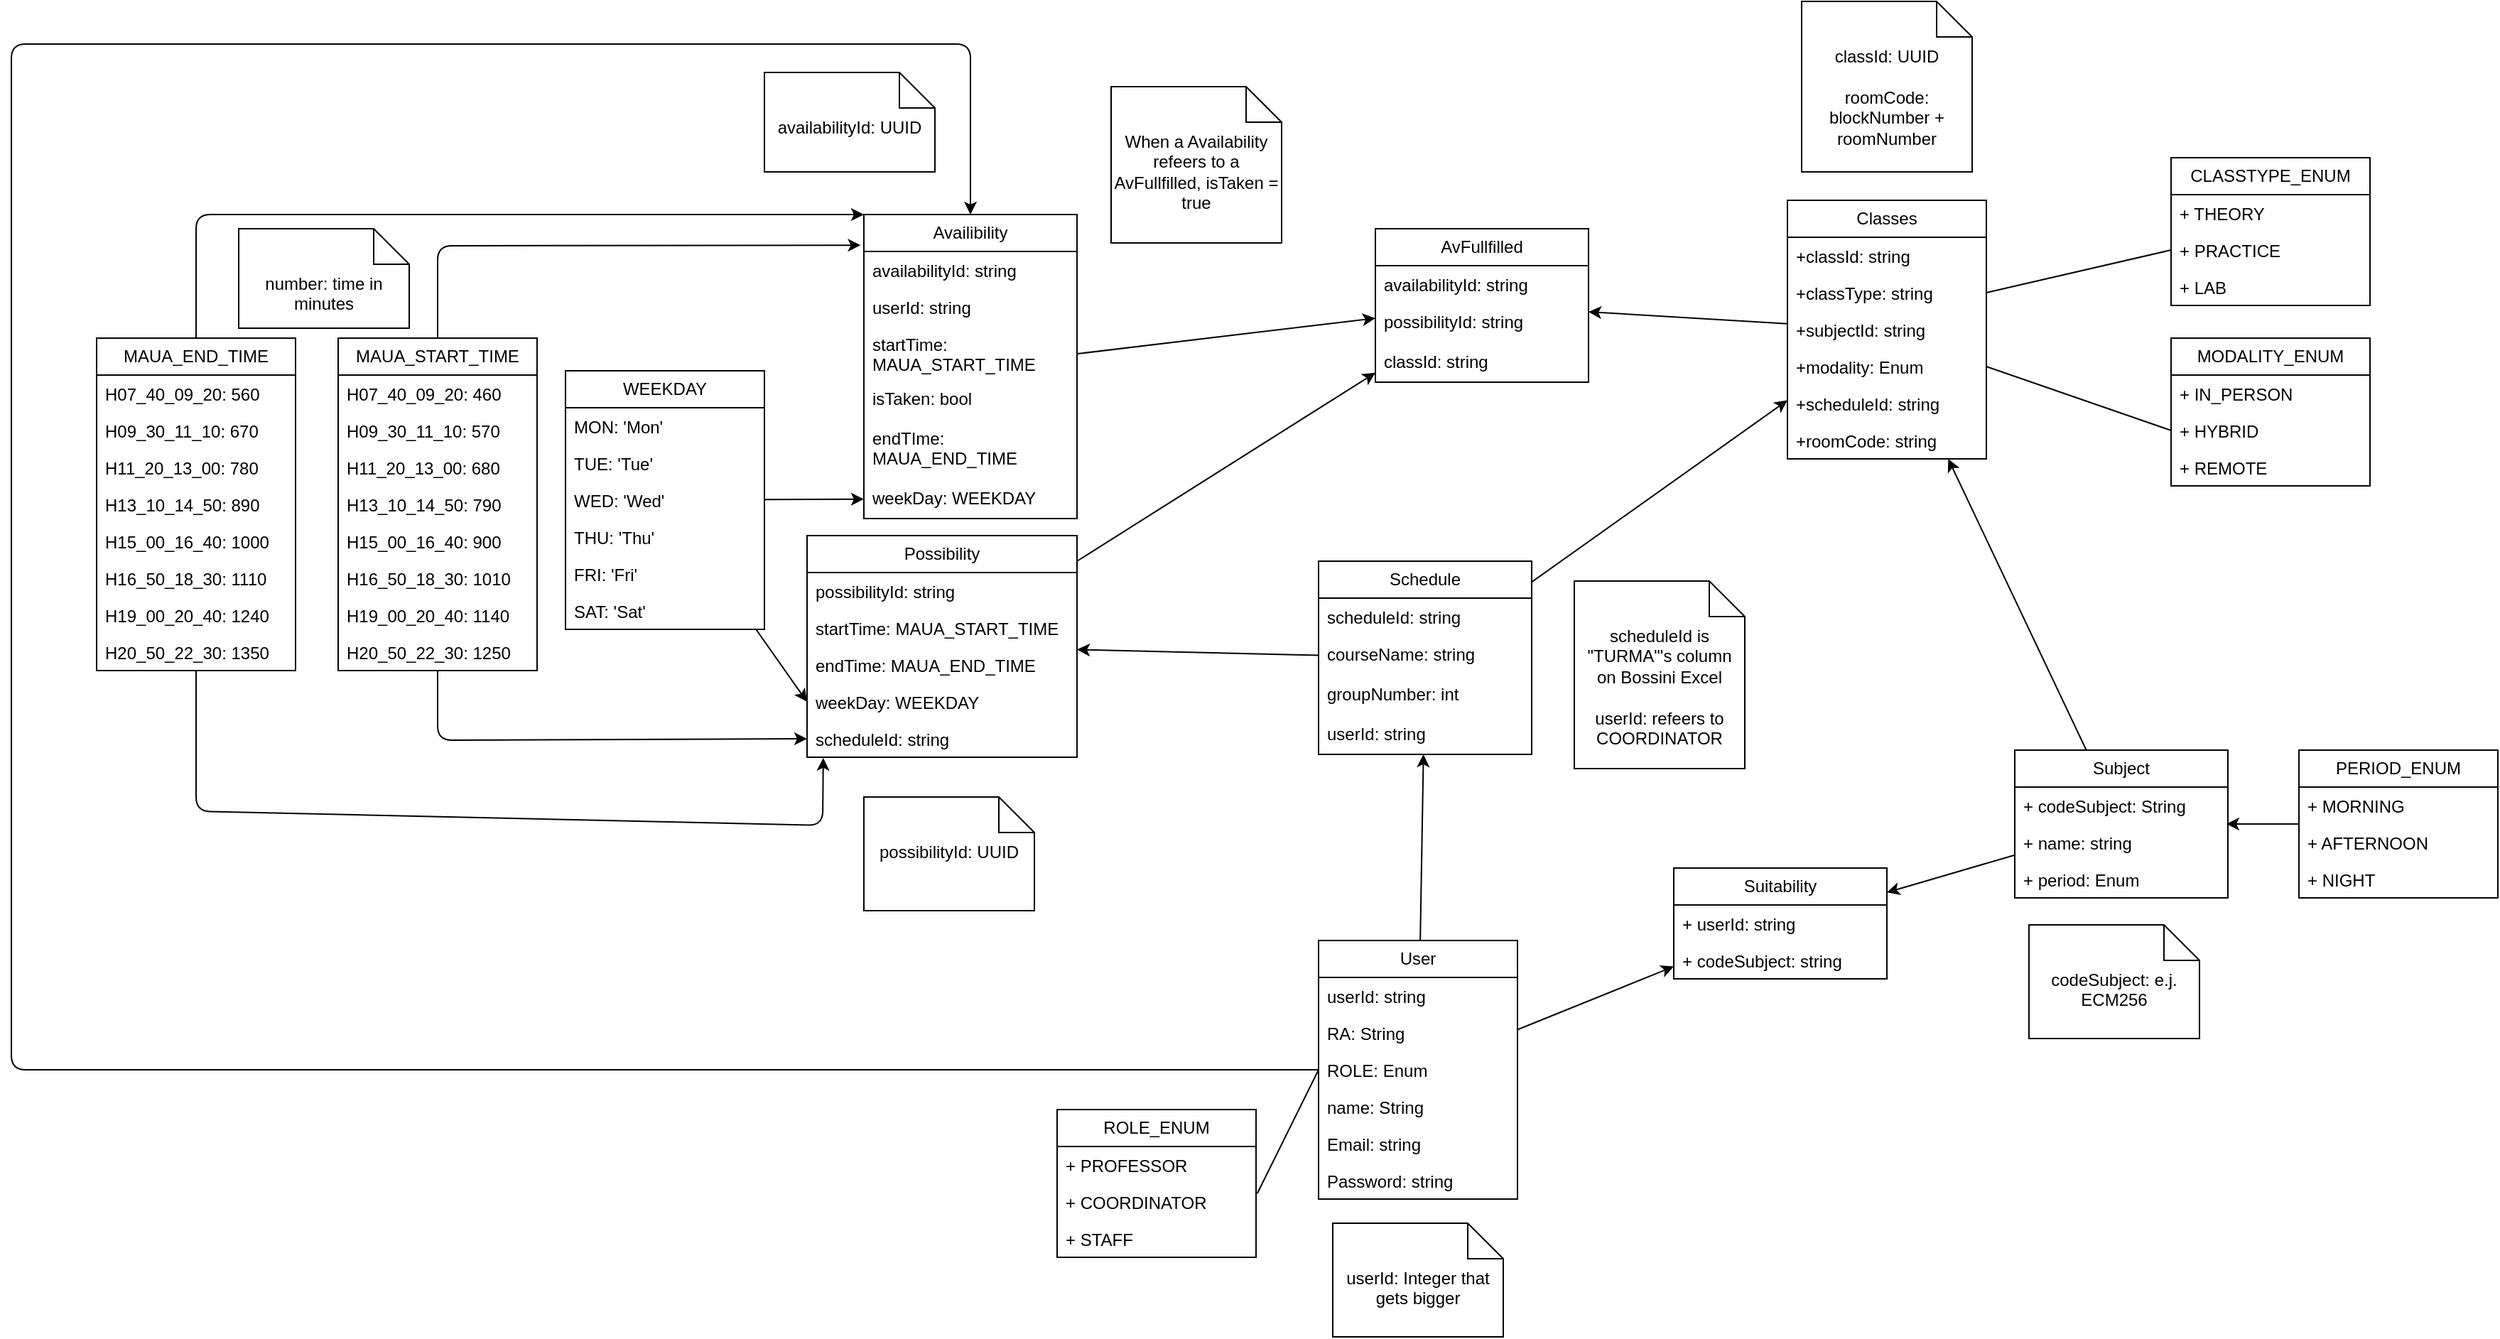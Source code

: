 <mxfile>
    <diagram name="Página-1" id="IHzaLdeOFtBkrN-kL38t">
        <mxGraphModel dx="1794" dy="491" grid="1" gridSize="10" guides="1" tooltips="1" connect="1" arrows="1" fold="1" page="1" pageScale="1" pageWidth="827" pageHeight="1169" math="0" shadow="0">
            <root>
                <mxCell id="0"/>
                <mxCell id="1" parent="0"/>
                <mxCell id="19" style="edgeStyle=none;html=1;" edge="1" parent="1" source="LT8aUoQQXbuHR3QGhIIL-1" target="QKernIM4GBBUuiEV-H7C-9">
                    <mxGeometry relative="1" as="geometry">
                        <Array as="points">
                            <mxPoint x="-110" y="882"/>
                            <mxPoint x="-110" y="160"/>
                            <mxPoint x="565" y="160"/>
                        </Array>
                        <mxPoint x="580" y="150" as="targetPoint"/>
                    </mxGeometry>
                </mxCell>
                <mxCell id="51" style="edgeStyle=none;html=1;" edge="1" parent="1" source="LT8aUoQQXbuHR3QGhIIL-1" target="23">
                    <mxGeometry relative="1" as="geometry">
                        <mxPoint x="880" y="540" as="targetPoint"/>
                    </mxGeometry>
                </mxCell>
                <mxCell id="60" style="edgeStyle=none;html=1;endArrow=classic;endFill=1;" edge="1" parent="1" source="LT8aUoQQXbuHR3QGhIIL-1" target="56">
                    <mxGeometry relative="1" as="geometry"/>
                </mxCell>
                <mxCell id="LT8aUoQQXbuHR3QGhIIL-1" value="User" style="swimlane;fontStyle=0;childLayout=stackLayout;horizontal=1;startSize=26;fillColor=none;horizontalStack=0;resizeParent=1;resizeParentMax=0;resizeLast=0;collapsible=1;marginBottom=0;whiteSpace=wrap;html=1;" parent="1" vertex="1">
                    <mxGeometry x="810" y="791" width="140" height="182" as="geometry"/>
                </mxCell>
                <mxCell id="LT8aUoQQXbuHR3QGhIIL-3" value="userId: string" style="text;strokeColor=none;fillColor=none;align=left;verticalAlign=top;spacingLeft=4;spacingRight=4;overflow=hidden;rotatable=0;points=[[0,0.5],[1,0.5]];portConstraint=eastwest;whiteSpace=wrap;html=1;" parent="LT8aUoQQXbuHR3QGhIIL-1" vertex="1">
                    <mxGeometry y="26" width="140" height="26" as="geometry"/>
                </mxCell>
                <mxCell id="LT8aUoQQXbuHR3QGhIIL-4" value="RA: String" style="text;strokeColor=none;fillColor=none;align=left;verticalAlign=top;spacingLeft=4;spacingRight=4;overflow=hidden;rotatable=0;points=[[0,0.5],[1,0.5]];portConstraint=eastwest;whiteSpace=wrap;html=1;" parent="LT8aUoQQXbuHR3QGhIIL-1" vertex="1">
                    <mxGeometry y="52" width="140" height="26" as="geometry"/>
                </mxCell>
                <mxCell id="LT8aUoQQXbuHR3QGhIIL-25" value="ROLE: Enum" style="text;strokeColor=none;fillColor=none;align=left;verticalAlign=top;spacingLeft=4;spacingRight=4;overflow=hidden;rotatable=0;points=[[0,0.5],[1,0.5]];portConstraint=eastwest;whiteSpace=wrap;html=1;" parent="LT8aUoQQXbuHR3QGhIIL-1" vertex="1">
                    <mxGeometry y="78" width="140" height="26" as="geometry"/>
                </mxCell>
                <mxCell id="LT8aUoQQXbuHR3QGhIIL-37" value="name: String" style="text;strokeColor=none;fillColor=none;align=left;verticalAlign=top;spacingLeft=4;spacingRight=4;overflow=hidden;rotatable=0;points=[[0,0.5],[1,0.5]];portConstraint=eastwest;whiteSpace=wrap;html=1;" parent="LT8aUoQQXbuHR3QGhIIL-1" vertex="1">
                    <mxGeometry y="104" width="140" height="26" as="geometry"/>
                </mxCell>
                <mxCell id="LT8aUoQQXbuHR3QGhIIL-38" value="Email: string" style="text;strokeColor=none;fillColor=none;align=left;verticalAlign=top;spacingLeft=4;spacingRight=4;overflow=hidden;rotatable=0;points=[[0,0.5],[1,0.5]];portConstraint=eastwest;whiteSpace=wrap;html=1;" parent="LT8aUoQQXbuHR3QGhIIL-1" vertex="1">
                    <mxGeometry y="130" width="140" height="26" as="geometry"/>
                </mxCell>
                <mxCell id="LT8aUoQQXbuHR3QGhIIL-44" value="Password: string" style="text;strokeColor=none;fillColor=none;align=left;verticalAlign=top;spacingLeft=4;spacingRight=4;overflow=hidden;rotatable=0;points=[[0,0.5],[1,0.5]];portConstraint=eastwest;whiteSpace=wrap;html=1;" parent="LT8aUoQQXbuHR3QGhIIL-1" vertex="1">
                    <mxGeometry y="156" width="140" height="26" as="geometry"/>
                </mxCell>
                <mxCell id="55" style="edgeStyle=none;html=1;" edge="1" parent="1" source="LT8aUoQQXbuHR3QGhIIL-17" target="LT8aUoQQXbuHR3QGhIIL-21">
                    <mxGeometry relative="1" as="geometry"/>
                </mxCell>
                <mxCell id="LT8aUoQQXbuHR3QGhIIL-17" value="Subject" style="swimlane;fontStyle=0;childLayout=stackLayout;horizontal=1;startSize=26;fillColor=none;horizontalStack=0;resizeParent=1;resizeParentMax=0;resizeLast=0;collapsible=1;marginBottom=0;whiteSpace=wrap;html=1;" parent="1" vertex="1">
                    <mxGeometry x="1300" y="657" width="150" height="104" as="geometry"/>
                </mxCell>
                <mxCell id="LT8aUoQQXbuHR3QGhIIL-18" value="+ codeSubject: String" style="text;strokeColor=none;fillColor=none;align=left;verticalAlign=top;spacingLeft=4;spacingRight=4;overflow=hidden;rotatable=0;points=[[0,0.5],[1,0.5]];portConstraint=eastwest;whiteSpace=wrap;html=1;" parent="LT8aUoQQXbuHR3QGhIIL-17" vertex="1">
                    <mxGeometry y="26" width="150" height="26" as="geometry"/>
                </mxCell>
                <mxCell id="LT8aUoQQXbuHR3QGhIIL-19" value="+ name: string" style="text;strokeColor=none;fillColor=none;align=left;verticalAlign=top;spacingLeft=4;spacingRight=4;overflow=hidden;rotatable=0;points=[[0,0.5],[1,0.5]];portConstraint=eastwest;whiteSpace=wrap;html=1;" parent="LT8aUoQQXbuHR3QGhIIL-17" vertex="1">
                    <mxGeometry y="52" width="150" height="26" as="geometry"/>
                </mxCell>
                <mxCell id="7WcmVRJW85BS8sAUSwsT-3" value="+ period: Enum" style="text;strokeColor=none;fillColor=none;align=left;verticalAlign=top;spacingLeft=4;spacingRight=4;overflow=hidden;rotatable=0;points=[[0,0.5],[1,0.5]];portConstraint=eastwest;whiteSpace=wrap;html=1;" parent="LT8aUoQQXbuHR3QGhIIL-17" vertex="1">
                    <mxGeometry y="78" width="150" height="26" as="geometry"/>
                </mxCell>
                <mxCell id="46" style="edgeStyle=none;html=1;" edge="1" parent="1" source="LT8aUoQQXbuHR3QGhIIL-21" target="34">
                    <mxGeometry relative="1" as="geometry"/>
                </mxCell>
                <mxCell id="LT8aUoQQXbuHR3QGhIIL-21" value="Classes" style="swimlane;fontStyle=0;childLayout=stackLayout;horizontal=1;startSize=26;fillColor=none;horizontalStack=0;resizeParent=1;resizeParentMax=0;resizeLast=0;collapsible=1;marginBottom=0;whiteSpace=wrap;html=1;" parent="1" vertex="1">
                    <mxGeometry x="1140" y="270" width="140" height="182" as="geometry"/>
                </mxCell>
                <mxCell id="LT8aUoQQXbuHR3QGhIIL-22" value="+classId: string" style="text;strokeColor=none;fillColor=none;align=left;verticalAlign=top;spacingLeft=4;spacingRight=4;overflow=hidden;rotatable=0;points=[[0,0.5],[1,0.5]];portConstraint=eastwest;whiteSpace=wrap;html=1;" parent="LT8aUoQQXbuHR3QGhIIL-21" vertex="1">
                    <mxGeometry y="26" width="140" height="26" as="geometry"/>
                </mxCell>
                <mxCell id="LT8aUoQQXbuHR3QGhIIL-23" value="+classType: string" style="text;strokeColor=none;fillColor=none;align=left;verticalAlign=top;spacingLeft=4;spacingRight=4;overflow=hidden;rotatable=0;points=[[0,0.5],[1,0.5]];portConstraint=eastwest;whiteSpace=wrap;html=1;" parent="LT8aUoQQXbuHR3QGhIIL-21" vertex="1">
                    <mxGeometry y="52" width="140" height="26" as="geometry"/>
                </mxCell>
                <mxCell id="2" value="+subjectId: string" style="text;strokeColor=none;fillColor=none;align=left;verticalAlign=top;spacingLeft=4;spacingRight=4;overflow=hidden;rotatable=0;points=[[0,0.5],[1,0.5]];portConstraint=eastwest;whiteSpace=wrap;html=1;" parent="LT8aUoQQXbuHR3QGhIIL-21" vertex="1">
                    <mxGeometry y="78" width="140" height="26" as="geometry"/>
                </mxCell>
                <mxCell id="3" value="+modality: Enum" style="text;strokeColor=none;fillColor=none;align=left;verticalAlign=top;spacingLeft=4;spacingRight=4;overflow=hidden;rotatable=0;points=[[0,0.5],[1,0.5]];portConstraint=eastwest;whiteSpace=wrap;html=1;" parent="LT8aUoQQXbuHR3QGhIIL-21" vertex="1">
                    <mxGeometry y="104" width="140" height="26" as="geometry"/>
                </mxCell>
                <mxCell id="29" value="+scheduleId: string" style="text;strokeColor=none;fillColor=none;align=left;verticalAlign=top;spacingLeft=4;spacingRight=4;overflow=hidden;rotatable=0;points=[[0,0.5],[1,0.5]];portConstraint=eastwest;whiteSpace=wrap;html=1;" vertex="1" parent="LT8aUoQQXbuHR3QGhIIL-21">
                    <mxGeometry y="130" width="140" height="26" as="geometry"/>
                </mxCell>
                <mxCell id="62" value="+roomCode: string" style="text;strokeColor=none;fillColor=none;align=left;verticalAlign=top;spacingLeft=4;spacingRight=4;overflow=hidden;rotatable=0;points=[[0,0.5],[1,0.5]];portConstraint=eastwest;whiteSpace=wrap;html=1;" vertex="1" parent="LT8aUoQQXbuHR3QGhIIL-21">
                    <mxGeometry y="156" width="140" height="26" as="geometry"/>
                </mxCell>
                <mxCell id="LT8aUoQQXbuHR3QGhIIL-32" value="ROLE_ENUM" style="swimlane;fontStyle=0;childLayout=stackLayout;horizontal=1;startSize=26;fillColor=none;horizontalStack=0;resizeParent=1;resizeParentMax=0;resizeLast=0;collapsible=1;marginBottom=0;whiteSpace=wrap;html=1;" parent="1" vertex="1">
                    <mxGeometry x="626" y="910" width="140" height="104" as="geometry"/>
                </mxCell>
                <mxCell id="LT8aUoQQXbuHR3QGhIIL-33" value="+ PROFESSOR" style="text;strokeColor=none;fillColor=none;align=left;verticalAlign=top;spacingLeft=4;spacingRight=4;overflow=hidden;rotatable=0;points=[[0,0.5],[1,0.5]];portConstraint=eastwest;whiteSpace=wrap;html=1;" parent="LT8aUoQQXbuHR3QGhIIL-32" vertex="1">
                    <mxGeometry y="26" width="140" height="26" as="geometry"/>
                </mxCell>
                <mxCell id="LT8aUoQQXbuHR3QGhIIL-34" value="+ COORDINATOR" style="text;strokeColor=none;fillColor=none;align=left;verticalAlign=top;spacingLeft=4;spacingRight=4;overflow=hidden;rotatable=0;points=[[0,0.5],[1,0.5]];portConstraint=eastwest;whiteSpace=wrap;html=1;" parent="LT8aUoQQXbuHR3QGhIIL-32" vertex="1">
                    <mxGeometry y="52" width="140" height="26" as="geometry"/>
                </mxCell>
                <mxCell id="LT8aUoQQXbuHR3QGhIIL-35" value="+ STAFF" style="text;strokeColor=none;fillColor=none;align=left;verticalAlign=top;spacingLeft=4;spacingRight=4;overflow=hidden;rotatable=0;points=[[0,0.5],[1,0.5]];portConstraint=eastwest;whiteSpace=wrap;html=1;" parent="LT8aUoQQXbuHR3QGhIIL-32" vertex="1">
                    <mxGeometry y="78" width="140" height="26" as="geometry"/>
                </mxCell>
                <mxCell id="41" style="edgeStyle=none;html=1;" edge="1" parent="1" source="QKernIM4GBBUuiEV-H7C-9" target="34">
                    <mxGeometry relative="1" as="geometry"/>
                </mxCell>
                <mxCell id="QKernIM4GBBUuiEV-H7C-9" value="Availibility" style="swimlane;fontStyle=0;childLayout=stackLayout;horizontal=1;startSize=26;fillColor=none;horizontalStack=0;resizeParent=1;resizeParentMax=0;resizeLast=0;collapsible=1;marginBottom=0;whiteSpace=wrap;html=1;" parent="1" vertex="1">
                    <mxGeometry x="490" y="280" width="150" height="214" as="geometry">
                        <mxRectangle x="196" y="310" width="90" height="30" as="alternateBounds"/>
                    </mxGeometry>
                </mxCell>
                <mxCell id="104" value="availabilityId: string" style="text;strokeColor=none;fillColor=none;align=left;verticalAlign=top;spacingLeft=4;spacingRight=4;overflow=hidden;rotatable=0;points=[[0,0.5],[1,0.5]];portConstraint=eastwest;whiteSpace=wrap;html=1;" vertex="1" parent="QKernIM4GBBUuiEV-H7C-9">
                    <mxGeometry y="26" width="150" height="26" as="geometry"/>
                </mxCell>
                <mxCell id="QKernIM4GBBUuiEV-H7C-10" value="userId: string" style="text;strokeColor=none;fillColor=none;align=left;verticalAlign=top;spacingLeft=4;spacingRight=4;overflow=hidden;rotatable=0;points=[[0,0.5],[1,0.5]];portConstraint=eastwest;whiteSpace=wrap;html=1;" parent="QKernIM4GBBUuiEV-H7C-9" vertex="1">
                    <mxGeometry y="52" width="150" height="26" as="geometry"/>
                </mxCell>
                <mxCell id="QKernIM4GBBUuiEV-H7C-11" value="startTime: MAUA_START_TIME" style="text;strokeColor=none;fillColor=none;align=left;verticalAlign=top;spacingLeft=4;spacingRight=4;overflow=hidden;rotatable=0;points=[[0,0.5],[1,0.5]];portConstraint=eastwest;whiteSpace=wrap;html=1;" parent="QKernIM4GBBUuiEV-H7C-9" vertex="1">
                    <mxGeometry y="78" width="150" height="38" as="geometry"/>
                </mxCell>
                <mxCell id="20" value="isTaken: bool" style="text;strokeColor=none;fillColor=none;align=left;verticalAlign=top;spacingLeft=4;spacingRight=4;overflow=hidden;rotatable=0;points=[[0,0.5],[1,0.5]];portConstraint=eastwest;whiteSpace=wrap;html=1;" vertex="1" parent="QKernIM4GBBUuiEV-H7C-9">
                    <mxGeometry y="116" width="150" height="28" as="geometry"/>
                </mxCell>
                <mxCell id="64" value="endTIme: MAUA_END_TIME" style="text;strokeColor=none;fillColor=none;align=left;verticalAlign=top;spacingLeft=4;spacingRight=4;overflow=hidden;rotatable=0;points=[[0,0.5],[1,0.5]];portConstraint=eastwest;whiteSpace=wrap;html=1;" vertex="1" parent="QKernIM4GBBUuiEV-H7C-9">
                    <mxGeometry y="144" width="150" height="42" as="geometry"/>
                </mxCell>
                <mxCell id="65" value="weekDay: WEEKDAY" style="text;strokeColor=none;fillColor=none;align=left;verticalAlign=top;spacingLeft=4;spacingRight=4;overflow=hidden;rotatable=0;points=[[0,0.5],[1,0.5]];portConstraint=eastwest;whiteSpace=wrap;html=1;" vertex="1" parent="QKernIM4GBBUuiEV-H7C-9">
                    <mxGeometry y="186" width="150" height="28" as="geometry"/>
                </mxCell>
                <mxCell id="Jhc6XiXj05nsLunLRznl-2" value="" style="endArrow=none;html=1;rounded=0;entryX=0;entryY=0.5;entryDx=0;entryDy=0;exitX=1.006;exitY=0.275;exitDx=0;exitDy=0;exitPerimeter=0;" parent="1" source="LT8aUoQQXbuHR3QGhIIL-34" target="LT8aUoQQXbuHR3QGhIIL-25" edge="1">
                    <mxGeometry width="50" height="50" relative="1" as="geometry">
                        <mxPoint x="490" y="197" as="sourcePoint"/>
                        <mxPoint x="540" y="147" as="targetPoint"/>
                    </mxGeometry>
                </mxCell>
                <mxCell id="63" style="edgeStyle=none;html=1;endArrow=classic;endFill=1;" edge="1" parent="1" source="LT8aUoQQXbuHR3QGhIIL-39" target="34">
                    <mxGeometry relative="1" as="geometry"/>
                </mxCell>
                <mxCell id="LT8aUoQQXbuHR3QGhIIL-39" value="Possibility" style="swimlane;fontStyle=0;childLayout=stackLayout;horizontal=1;startSize=26;fillColor=none;horizontalStack=0;resizeParent=1;resizeParentMax=0;resizeLast=0;collapsible=1;marginBottom=0;whiteSpace=wrap;html=1;" parent="1" vertex="1">
                    <mxGeometry x="450" y="506" width="190" height="156" as="geometry"/>
                </mxCell>
                <mxCell id="LT8aUoQQXbuHR3QGhIIL-40" value="possibilityId: string" style="text;strokeColor=none;fillColor=none;align=left;verticalAlign=top;spacingLeft=4;spacingRight=4;overflow=hidden;rotatable=0;points=[[0,0.5],[1,0.5]];portConstraint=eastwest;whiteSpace=wrap;html=1;" parent="LT8aUoQQXbuHR3QGhIIL-39" vertex="1">
                    <mxGeometry y="26" width="190" height="26" as="geometry"/>
                </mxCell>
                <mxCell id="LT8aUoQQXbuHR3QGhIIL-41" value="startTime: MAUA_START_TIME" style="text;strokeColor=none;fillColor=none;align=left;verticalAlign=top;spacingLeft=4;spacingRight=4;overflow=hidden;rotatable=0;points=[[0,0.5],[1,0.5]];portConstraint=eastwest;whiteSpace=wrap;html=1;" parent="LT8aUoQQXbuHR3QGhIIL-39" vertex="1">
                    <mxGeometry y="52" width="190" height="26" as="geometry"/>
                </mxCell>
                <mxCell id="LT8aUoQQXbuHR3QGhIIL-42" value="endTime: MAUA_END_TIME" style="text;strokeColor=none;fillColor=none;align=left;verticalAlign=top;spacingLeft=4;spacingRight=4;overflow=hidden;rotatable=0;points=[[0,0.5],[1,0.5]];portConstraint=eastwest;whiteSpace=wrap;html=1;" parent="LT8aUoQQXbuHR3QGhIIL-39" vertex="1">
                    <mxGeometry y="78" width="190" height="26" as="geometry"/>
                </mxCell>
                <mxCell id="LT8aUoQQXbuHR3QGhIIL-46" value="weekDay: WEEKDAY" style="text;strokeColor=none;fillColor=none;align=left;verticalAlign=top;spacingLeft=4;spacingRight=4;overflow=hidden;rotatable=0;points=[[0,0.5],[1,0.5]];portConstraint=eastwest;whiteSpace=wrap;html=1;" parent="LT8aUoQQXbuHR3QGhIIL-39" vertex="1">
                    <mxGeometry y="104" width="190" height="26" as="geometry"/>
                </mxCell>
                <mxCell id="32" value="scheduleId: string" style="text;strokeColor=none;fillColor=none;align=left;verticalAlign=top;spacingLeft=4;spacingRight=4;overflow=hidden;rotatable=0;points=[[0,0.5],[1,0.5]];portConstraint=eastwest;whiteSpace=wrap;html=1;" vertex="1" parent="LT8aUoQQXbuHR3QGhIIL-39">
                    <mxGeometry y="130" width="190" height="26" as="geometry"/>
                </mxCell>
                <mxCell id="66" style="edgeStyle=none;html=1;endArrow=classic;endFill=1;" edge="1" parent="1" source="LT8aUoQQXbuHR3QGhIIL-47" target="65">
                    <mxGeometry relative="1" as="geometry"/>
                </mxCell>
                <mxCell id="67" style="edgeStyle=none;html=1;entryX=0;entryY=0.5;entryDx=0;entryDy=0;endArrow=classic;endFill=1;" edge="1" parent="1" source="LT8aUoQQXbuHR3QGhIIL-47" target="LT8aUoQQXbuHR3QGhIIL-46">
                    <mxGeometry relative="1" as="geometry"/>
                </mxCell>
                <mxCell id="LT8aUoQQXbuHR3QGhIIL-47" value="WEEKDAY" style="swimlane;fontStyle=0;childLayout=stackLayout;horizontal=1;startSize=26;fillColor=none;horizontalStack=0;resizeParent=1;resizeParentMax=0;resizeLast=0;collapsible=1;marginBottom=0;whiteSpace=wrap;html=1;" parent="1" vertex="1">
                    <mxGeometry x="280" y="390" width="140" height="182" as="geometry"/>
                </mxCell>
                <mxCell id="LT8aUoQQXbuHR3QGhIIL-48" value="MON: 'Mon'" style="text;strokeColor=none;fillColor=none;align=left;verticalAlign=top;spacingLeft=4;spacingRight=4;overflow=hidden;rotatable=0;points=[[0,0.5],[1,0.5]];portConstraint=eastwest;whiteSpace=wrap;html=1;" parent="LT8aUoQQXbuHR3QGhIIL-47" vertex="1">
                    <mxGeometry y="26" width="140" height="26" as="geometry"/>
                </mxCell>
                <mxCell id="LT8aUoQQXbuHR3QGhIIL-49" value="TUE: 'Tue'" style="text;strokeColor=none;fillColor=none;align=left;verticalAlign=top;spacingLeft=4;spacingRight=4;overflow=hidden;rotatable=0;points=[[0,0.5],[1,0.5]];portConstraint=eastwest;whiteSpace=wrap;html=1;" parent="LT8aUoQQXbuHR3QGhIIL-47" vertex="1">
                    <mxGeometry y="52" width="140" height="26" as="geometry"/>
                </mxCell>
                <mxCell id="LT8aUoQQXbuHR3QGhIIL-50" value="WED: 'Wed'" style="text;strokeColor=none;fillColor=none;align=left;verticalAlign=top;spacingLeft=4;spacingRight=4;overflow=hidden;rotatable=0;points=[[0,0.5],[1,0.5]];portConstraint=eastwest;whiteSpace=wrap;html=1;" parent="LT8aUoQQXbuHR3QGhIIL-47" vertex="1">
                    <mxGeometry y="78" width="140" height="26" as="geometry"/>
                </mxCell>
                <mxCell id="LT8aUoQQXbuHR3QGhIIL-51" value="THU: 'Thu'" style="text;strokeColor=none;fillColor=none;align=left;verticalAlign=top;spacingLeft=4;spacingRight=4;overflow=hidden;rotatable=0;points=[[0,0.5],[1,0.5]];portConstraint=eastwest;whiteSpace=wrap;html=1;" parent="LT8aUoQQXbuHR3QGhIIL-47" vertex="1">
                    <mxGeometry y="104" width="140" height="26" as="geometry"/>
                </mxCell>
                <mxCell id="LT8aUoQQXbuHR3QGhIIL-52" value="FRI: 'Fri'" style="text;strokeColor=none;fillColor=none;align=left;verticalAlign=top;spacingLeft=4;spacingRight=4;overflow=hidden;rotatable=0;points=[[0,0.5],[1,0.5]];portConstraint=eastwest;whiteSpace=wrap;html=1;" parent="LT8aUoQQXbuHR3QGhIIL-47" vertex="1">
                    <mxGeometry y="130" width="140" height="26" as="geometry"/>
                </mxCell>
                <mxCell id="LT8aUoQQXbuHR3QGhIIL-53" value="SAT: 'Sat'" style="text;strokeColor=none;fillColor=none;align=left;verticalAlign=top;spacingLeft=4;spacingRight=4;overflow=hidden;rotatable=0;points=[[0,0.5],[1,0.5]];portConstraint=eastwest;whiteSpace=wrap;html=1;" parent="LT8aUoQQXbuHR3QGhIIL-47" vertex="1">
                    <mxGeometry y="156" width="140" height="26" as="geometry"/>
                </mxCell>
                <mxCell id="8" style="edgeStyle=none;html=1;entryX=0.993;entryY=0;entryDx=0;entryDy=0;entryPerimeter=0;" parent="1" source="4" target="LT8aUoQQXbuHR3QGhIIL-19" edge="1">
                    <mxGeometry relative="1" as="geometry"/>
                </mxCell>
                <mxCell id="4" value="PERIOD_ENUM" style="swimlane;fontStyle=0;childLayout=stackLayout;horizontal=1;startSize=26;fillColor=none;horizontalStack=0;resizeParent=1;resizeParentMax=0;resizeLast=0;collapsible=1;marginBottom=0;whiteSpace=wrap;html=1;" parent="1" vertex="1">
                    <mxGeometry x="1500" y="657" width="140" height="104" as="geometry"/>
                </mxCell>
                <mxCell id="5" value="+ MORNING" style="text;strokeColor=none;fillColor=none;align=left;verticalAlign=top;spacingLeft=4;spacingRight=4;overflow=hidden;rotatable=0;points=[[0,0.5],[1,0.5]];portConstraint=eastwest;whiteSpace=wrap;html=1;" parent="4" vertex="1">
                    <mxGeometry y="26" width="140" height="26" as="geometry"/>
                </mxCell>
                <mxCell id="6" value="+ AFTERNOON" style="text;strokeColor=none;fillColor=none;align=left;verticalAlign=top;spacingLeft=4;spacingRight=4;overflow=hidden;rotatable=0;points=[[0,0.5],[1,0.5]];portConstraint=eastwest;whiteSpace=wrap;html=1;" parent="4" vertex="1">
                    <mxGeometry y="52" width="140" height="26" as="geometry"/>
                </mxCell>
                <mxCell id="7" value="+ NIGHT" style="text;strokeColor=none;fillColor=none;align=left;verticalAlign=top;spacingLeft=4;spacingRight=4;overflow=hidden;rotatable=0;points=[[0,0.5],[1,0.5]];portConstraint=eastwest;whiteSpace=wrap;html=1;" parent="4" vertex="1">
                    <mxGeometry y="78" width="140" height="26" as="geometry"/>
                </mxCell>
                <mxCell id="9" value="CLASSTYPE_ENUM" style="swimlane;fontStyle=0;childLayout=stackLayout;horizontal=1;startSize=26;fillColor=none;horizontalStack=0;resizeParent=1;resizeParentMax=0;resizeLast=0;collapsible=1;marginBottom=0;whiteSpace=wrap;html=1;" parent="1" vertex="1">
                    <mxGeometry x="1410" y="240" width="140" height="104" as="geometry"/>
                </mxCell>
                <mxCell id="10" value="+ THEORY&lt;span style=&quot;white-space: pre;&quot;&gt;&#9;&lt;/span&gt;" style="text;strokeColor=none;fillColor=none;align=left;verticalAlign=top;spacingLeft=4;spacingRight=4;overflow=hidden;rotatable=0;points=[[0,0.5],[1,0.5]];portConstraint=eastwest;whiteSpace=wrap;html=1;" parent="9" vertex="1">
                    <mxGeometry y="26" width="140" height="26" as="geometry"/>
                </mxCell>
                <mxCell id="11" value="+ PRACTICE" style="text;strokeColor=none;fillColor=none;align=left;verticalAlign=top;spacingLeft=4;spacingRight=4;overflow=hidden;rotatable=0;points=[[0,0.5],[1,0.5]];portConstraint=eastwest;whiteSpace=wrap;html=1;" parent="9" vertex="1">
                    <mxGeometry y="52" width="140" height="26" as="geometry"/>
                </mxCell>
                <mxCell id="12" value="+ LAB" style="text;strokeColor=none;fillColor=none;align=left;verticalAlign=top;spacingLeft=4;spacingRight=4;overflow=hidden;rotatable=0;points=[[0,0.5],[1,0.5]];portConstraint=eastwest;whiteSpace=wrap;html=1;" parent="9" vertex="1">
                    <mxGeometry y="78" width="140" height="26" as="geometry"/>
                </mxCell>
                <mxCell id="13" value="MODALITY_ENUM" style="swimlane;fontStyle=0;childLayout=stackLayout;horizontal=1;startSize=26;fillColor=none;horizontalStack=0;resizeParent=1;resizeParentMax=0;resizeLast=0;collapsible=1;marginBottom=0;whiteSpace=wrap;html=1;" parent="1" vertex="1">
                    <mxGeometry x="1410" y="367" width="140" height="104" as="geometry"/>
                </mxCell>
                <mxCell id="14" value="+ IN_PERSON" style="text;strokeColor=none;fillColor=none;align=left;verticalAlign=top;spacingLeft=4;spacingRight=4;overflow=hidden;rotatable=0;points=[[0,0.5],[1,0.5]];portConstraint=eastwest;whiteSpace=wrap;html=1;" parent="13" vertex="1">
                    <mxGeometry y="26" width="140" height="26" as="geometry"/>
                </mxCell>
                <mxCell id="15" value="+ HYBRID" style="text;strokeColor=none;fillColor=none;align=left;verticalAlign=top;spacingLeft=4;spacingRight=4;overflow=hidden;rotatable=0;points=[[0,0.5],[1,0.5]];portConstraint=eastwest;whiteSpace=wrap;html=1;" parent="13" vertex="1">
                    <mxGeometry y="52" width="140" height="26" as="geometry"/>
                </mxCell>
                <mxCell id="16" value="+ REMOTE" style="text;strokeColor=none;fillColor=none;align=left;verticalAlign=top;spacingLeft=4;spacingRight=4;overflow=hidden;rotatable=0;points=[[0,0.5],[1,0.5]];portConstraint=eastwest;whiteSpace=wrap;html=1;" parent="13" vertex="1">
                    <mxGeometry y="78" width="140" height="26" as="geometry"/>
                </mxCell>
                <mxCell id="17" style="edgeStyle=none;html=1;exitX=0;exitY=0.5;exitDx=0;exitDy=0;entryX=1;entryY=0.5;entryDx=0;entryDy=0;endArrow=none;endFill=0;" parent="1" source="11" target="LT8aUoQQXbuHR3QGhIIL-23" edge="1">
                    <mxGeometry relative="1" as="geometry">
                        <mxPoint x="1290" y="330" as="targetPoint"/>
                    </mxGeometry>
                </mxCell>
                <mxCell id="18" style="edgeStyle=none;html=1;exitX=0;exitY=0.5;exitDx=0;exitDy=0;entryX=1;entryY=0.5;entryDx=0;entryDy=0;endArrow=none;endFill=0;" parent="1" source="15" target="3" edge="1">
                    <mxGeometry relative="1" as="geometry"/>
                </mxCell>
                <mxCell id="31" style="edgeStyle=none;html=1;" edge="1" parent="1" source="23" target="LT8aUoQQXbuHR3QGhIIL-21">
                    <mxGeometry relative="1" as="geometry"/>
                </mxCell>
                <mxCell id="33" style="edgeStyle=none;html=1;" edge="1" parent="1" source="23" target="LT8aUoQQXbuHR3QGhIIL-39">
                    <mxGeometry relative="1" as="geometry"/>
                </mxCell>
                <mxCell id="23" value="Schedule" style="swimlane;fontStyle=0;childLayout=stackLayout;horizontal=1;startSize=26;fillColor=none;horizontalStack=0;resizeParent=1;resizeParentMax=0;resizeLast=0;collapsible=1;marginBottom=0;whiteSpace=wrap;html=1;" vertex="1" parent="1">
                    <mxGeometry x="810" y="524" width="150" height="136" as="geometry">
                        <mxRectangle x="196" y="310" width="90" height="30" as="alternateBounds"/>
                    </mxGeometry>
                </mxCell>
                <mxCell id="24" value="scheduleId: string&amp;nbsp;" style="text;strokeColor=none;fillColor=none;align=left;verticalAlign=top;spacingLeft=4;spacingRight=4;overflow=hidden;rotatable=0;points=[[0,0.5],[1,0.5]];portConstraint=eastwest;whiteSpace=wrap;html=1;" vertex="1" parent="23">
                    <mxGeometry y="26" width="150" height="26" as="geometry"/>
                </mxCell>
                <mxCell id="25" value="courseName: string" style="text;strokeColor=none;fillColor=none;align=left;verticalAlign=top;spacingLeft=4;spacingRight=4;overflow=hidden;rotatable=0;points=[[0,0.5],[1,0.5]];portConstraint=eastwest;whiteSpace=wrap;html=1;" vertex="1" parent="23">
                    <mxGeometry y="52" width="150" height="28" as="geometry"/>
                </mxCell>
                <mxCell id="26" value="groupNumber: int" style="text;strokeColor=none;fillColor=none;align=left;verticalAlign=top;spacingLeft=4;spacingRight=4;overflow=hidden;rotatable=0;points=[[0,0.5],[1,0.5]];portConstraint=eastwest;whiteSpace=wrap;html=1;" vertex="1" parent="23">
                    <mxGeometry y="80" width="150" height="28" as="geometry"/>
                </mxCell>
                <mxCell id="52" value="userId: string" style="text;strokeColor=none;fillColor=none;align=left;verticalAlign=top;spacingLeft=4;spacingRight=4;overflow=hidden;rotatable=0;points=[[0,0.5],[1,0.5]];portConstraint=eastwest;whiteSpace=wrap;html=1;" vertex="1" parent="23">
                    <mxGeometry y="108" width="150" height="28" as="geometry"/>
                </mxCell>
                <mxCell id="27" value="scheduleId is &quot;TURMA&quot;'s column on Bossini Excel&lt;br&gt;&lt;br&gt;userId: refeers to COORDINATOR" style="shape=note2;boundedLbl=1;whiteSpace=wrap;html=1;size=25;verticalAlign=top;align=center;" vertex="1" parent="1">
                    <mxGeometry x="990" y="538" width="120" height="132" as="geometry"/>
                </mxCell>
                <mxCell id="34" value="AvFullfilled" style="swimlane;fontStyle=0;childLayout=stackLayout;horizontal=1;startSize=26;fillColor=none;horizontalStack=0;resizeParent=1;resizeParentMax=0;resizeLast=0;collapsible=1;marginBottom=0;whiteSpace=wrap;html=1;" vertex="1" parent="1">
                    <mxGeometry x="850" y="290" width="150" height="108" as="geometry">
                        <mxRectangle x="196" y="310" width="90" height="30" as="alternateBounds"/>
                    </mxGeometry>
                </mxCell>
                <mxCell id="35" value="availabilityId: string" style="text;strokeColor=none;fillColor=none;align=left;verticalAlign=top;spacingLeft=4;spacingRight=4;overflow=hidden;rotatable=0;points=[[0,0.5],[1,0.5]];portConstraint=eastwest;whiteSpace=wrap;html=1;" vertex="1" parent="34">
                    <mxGeometry y="26" width="150" height="26" as="geometry"/>
                </mxCell>
                <mxCell id="36" value="possibilityId: string" style="text;strokeColor=none;fillColor=none;align=left;verticalAlign=top;spacingLeft=4;spacingRight=4;overflow=hidden;rotatable=0;points=[[0,0.5],[1,0.5]];portConstraint=eastwest;whiteSpace=wrap;html=1;" vertex="1" parent="34">
                    <mxGeometry y="52" width="150" height="28" as="geometry"/>
                </mxCell>
                <mxCell id="37" value="classId: string" style="text;strokeColor=none;fillColor=none;align=left;verticalAlign=top;spacingLeft=4;spacingRight=4;overflow=hidden;rotatable=0;points=[[0,0.5],[1,0.5]];portConstraint=eastwest;whiteSpace=wrap;html=1;" vertex="1" parent="34">
                    <mxGeometry y="80" width="150" height="28" as="geometry"/>
                </mxCell>
                <mxCell id="45" value="When a Availability refeers to a AvFullfilled, isTaken = true" style="shape=note2;boundedLbl=1;whiteSpace=wrap;html=1;size=25;verticalAlign=top;align=center;" vertex="1" parent="1">
                    <mxGeometry x="664" y="190" width="120" height="110" as="geometry"/>
                </mxCell>
                <mxCell id="47" value="userId: Integer that gets bigger" style="shape=note2;boundedLbl=1;whiteSpace=wrap;html=1;size=25;verticalAlign=top;align=center;" vertex="1" parent="1">
                    <mxGeometry x="820" y="990" width="120" height="80" as="geometry"/>
                </mxCell>
                <mxCell id="48" value="possibilityId: UUID" style="shape=note2;boundedLbl=1;whiteSpace=wrap;html=1;size=25;verticalAlign=top;align=center;" vertex="1" parent="1">
                    <mxGeometry x="490" y="690" width="120" height="80" as="geometry"/>
                </mxCell>
                <mxCell id="49" value="classId: UUID&lt;br&gt;&lt;br&gt;roomCode: blockNumber + roomNumber" style="shape=note2;boundedLbl=1;whiteSpace=wrap;html=1;size=25;verticalAlign=top;align=center;" vertex="1" parent="1">
                    <mxGeometry x="1150" y="130" width="120" height="120" as="geometry"/>
                </mxCell>
                <mxCell id="50" value="codeSubject: e.j. ECM256" style="shape=note2;boundedLbl=1;whiteSpace=wrap;html=1;size=25;verticalAlign=top;align=center;" vertex="1" parent="1">
                    <mxGeometry x="1310" y="780" width="120" height="80" as="geometry"/>
                </mxCell>
                <mxCell id="56" value="Suitability" style="swimlane;fontStyle=0;childLayout=stackLayout;horizontal=1;startSize=26;fillColor=none;horizontalStack=0;resizeParent=1;resizeParentMax=0;resizeLast=0;collapsible=1;marginBottom=0;whiteSpace=wrap;html=1;" vertex="1" parent="1">
                    <mxGeometry x="1060" y="740" width="150" height="78" as="geometry"/>
                </mxCell>
                <mxCell id="58" value="+ userId: string" style="text;strokeColor=none;fillColor=none;align=left;verticalAlign=top;spacingLeft=4;spacingRight=4;overflow=hidden;rotatable=0;points=[[0,0.5],[1,0.5]];portConstraint=eastwest;whiteSpace=wrap;html=1;" vertex="1" parent="56">
                    <mxGeometry y="26" width="150" height="26" as="geometry"/>
                </mxCell>
                <mxCell id="59" value="+ codeSubject: string" style="text;strokeColor=none;fillColor=none;align=left;verticalAlign=top;spacingLeft=4;spacingRight=4;overflow=hidden;rotatable=0;points=[[0,0.5],[1,0.5]];portConstraint=eastwest;whiteSpace=wrap;html=1;" vertex="1" parent="56">
                    <mxGeometry y="52" width="150" height="26" as="geometry"/>
                </mxCell>
                <mxCell id="61" style="edgeStyle=none;html=1;endArrow=classic;endFill=1;" edge="1" parent="1" source="LT8aUoQQXbuHR3QGhIIL-17" target="56">
                    <mxGeometry relative="1" as="geometry">
                        <mxPoint x="1340" y="700" as="sourcePoint"/>
                    </mxGeometry>
                </mxCell>
                <mxCell id="75" style="edgeStyle=none;html=1;endArrow=classic;endFill=1;entryX=-0.015;entryY=0.101;entryDx=0;entryDy=0;entryPerimeter=0;" edge="1" parent="1" source="68" target="QKernIM4GBBUuiEV-H7C-9">
                    <mxGeometry relative="1" as="geometry">
                        <Array as="points">
                            <mxPoint x="190" y="302"/>
                        </Array>
                    </mxGeometry>
                </mxCell>
                <mxCell id="90" style="edgeStyle=none;html=1;endArrow=classic;endFill=1;entryX=0;entryY=0.5;entryDx=0;entryDy=0;" edge="1" parent="1" source="68" target="32">
                    <mxGeometry relative="1" as="geometry">
                        <Array as="points">
                            <mxPoint x="190" y="650"/>
                        </Array>
                    </mxGeometry>
                </mxCell>
                <mxCell id="68" value="MAUA_START_TIME" style="swimlane;fontStyle=0;childLayout=stackLayout;horizontal=1;startSize=26;fillColor=none;horizontalStack=0;resizeParent=1;resizeParentMax=0;resizeLast=0;collapsible=1;marginBottom=0;whiteSpace=wrap;html=1;" vertex="1" parent="1">
                    <mxGeometry x="120" y="367" width="140" height="234" as="geometry"/>
                </mxCell>
                <mxCell id="113" value="H07_40_09_20: 460" style="text;strokeColor=none;fillColor=none;align=left;verticalAlign=top;spacingLeft=4;spacingRight=4;overflow=hidden;rotatable=0;points=[[0,0.5],[1,0.5]];portConstraint=eastwest;whiteSpace=wrap;html=1;" vertex="1" parent="68">
                    <mxGeometry y="26" width="140" height="26" as="geometry"/>
                </mxCell>
                <mxCell id="112" value="H09_30_11_10: 570" style="text;strokeColor=none;fillColor=none;align=left;verticalAlign=top;spacingLeft=4;spacingRight=4;overflow=hidden;rotatable=0;points=[[0,0.5],[1,0.5]];portConstraint=eastwest;whiteSpace=wrap;html=1;" vertex="1" parent="68">
                    <mxGeometry y="52" width="140" height="26" as="geometry"/>
                </mxCell>
                <mxCell id="111" value="H11_20_13_00: 680" style="text;strokeColor=none;fillColor=none;align=left;verticalAlign=top;spacingLeft=4;spacingRight=4;overflow=hidden;rotatable=0;points=[[0,0.5],[1,0.5]];portConstraint=eastwest;whiteSpace=wrap;html=1;" vertex="1" parent="68">
                    <mxGeometry y="78" width="140" height="26" as="geometry"/>
                </mxCell>
                <mxCell id="89" value="H13_10_14_50: 790" style="text;strokeColor=none;fillColor=none;align=left;verticalAlign=top;spacingLeft=4;spacingRight=4;overflow=hidden;rotatable=0;points=[[0,0.5],[1,0.5]];portConstraint=eastwest;whiteSpace=wrap;html=1;" vertex="1" parent="68">
                    <mxGeometry y="104" width="140" height="26" as="geometry"/>
                </mxCell>
                <mxCell id="73" value="H15_00_16_40: 900" style="text;strokeColor=none;fillColor=none;align=left;verticalAlign=top;spacingLeft=4;spacingRight=4;overflow=hidden;rotatable=0;points=[[0,0.5],[1,0.5]];portConstraint=eastwest;whiteSpace=wrap;html=1;" vertex="1" parent="68">
                    <mxGeometry y="130" width="140" height="26" as="geometry"/>
                </mxCell>
                <mxCell id="74" value="H16_50_18_30: 1010" style="text;strokeColor=none;fillColor=none;align=left;verticalAlign=top;spacingLeft=4;spacingRight=4;overflow=hidden;rotatable=0;points=[[0,0.5],[1,0.5]];portConstraint=eastwest;whiteSpace=wrap;html=1;" vertex="1" parent="68">
                    <mxGeometry y="156" width="140" height="26" as="geometry"/>
                </mxCell>
                <mxCell id="77" value="H19_00_20_40: 1140" style="text;strokeColor=none;fillColor=none;align=left;verticalAlign=top;spacingLeft=4;spacingRight=4;overflow=hidden;rotatable=0;points=[[0,0.5],[1,0.5]];portConstraint=eastwest;whiteSpace=wrap;html=1;" vertex="1" parent="68">
                    <mxGeometry y="182" width="140" height="26" as="geometry"/>
                </mxCell>
                <mxCell id="78" value="H20_50_22_30: 1250" style="text;strokeColor=none;fillColor=none;align=left;verticalAlign=top;spacingLeft=4;spacingRight=4;overflow=hidden;rotatable=0;points=[[0,0.5],[1,0.5]];portConstraint=eastwest;whiteSpace=wrap;html=1;" vertex="1" parent="68">
                    <mxGeometry y="208" width="140" height="26" as="geometry"/>
                </mxCell>
                <mxCell id="82" value="number: time in minutes" style="shape=note2;boundedLbl=1;whiteSpace=wrap;html=1;size=25;verticalAlign=top;align=center;" vertex="1" parent="1">
                    <mxGeometry x="50" y="290" width="120" height="70" as="geometry"/>
                </mxCell>
                <mxCell id="101" style="edgeStyle=none;html=1;entryX=0.06;entryY=1.017;entryDx=0;entryDy=0;entryPerimeter=0;fontColor=none;endArrow=classic;endFill=1;" edge="1" parent="1" source="91" target="32">
                    <mxGeometry relative="1" as="geometry">
                        <Array as="points">
                            <mxPoint x="20" y="700"/>
                            <mxPoint x="461" y="710"/>
                        </Array>
                    </mxGeometry>
                </mxCell>
                <mxCell id="102" style="edgeStyle=none;html=1;entryX=0;entryY=0;entryDx=0;entryDy=0;fontColor=none;endArrow=classic;endFill=1;" edge="1" parent="1" source="91" target="QKernIM4GBBUuiEV-H7C-9">
                    <mxGeometry relative="1" as="geometry">
                        <Array as="points">
                            <mxPoint x="20" y="280"/>
                        </Array>
                    </mxGeometry>
                </mxCell>
                <mxCell id="91" value="MAUA_END_TIME" style="swimlane;fontStyle=0;childLayout=stackLayout;horizontal=1;startSize=26;fillColor=none;horizontalStack=0;resizeParent=1;resizeParentMax=0;resizeLast=0;collapsible=1;marginBottom=0;whiteSpace=wrap;html=1;" vertex="1" parent="1">
                    <mxGeometry x="-50" y="367" width="140" height="234" as="geometry"/>
                </mxCell>
                <mxCell id="110" value="H07_40_09_20: 560" style="text;strokeColor=none;fillColor=none;align=left;verticalAlign=top;spacingLeft=4;spacingRight=4;overflow=hidden;rotatable=0;points=[[0,0.5],[1,0.5]];portConstraint=eastwest;whiteSpace=wrap;html=1;" vertex="1" parent="91">
                    <mxGeometry y="26" width="140" height="26" as="geometry"/>
                </mxCell>
                <mxCell id="109" value="H09_30_11_10: 670" style="text;strokeColor=none;fillColor=none;align=left;verticalAlign=top;spacingLeft=4;spacingRight=4;overflow=hidden;rotatable=0;points=[[0,0.5],[1,0.5]];portConstraint=eastwest;whiteSpace=wrap;html=1;" vertex="1" parent="91">
                    <mxGeometry y="52" width="140" height="26" as="geometry"/>
                </mxCell>
                <mxCell id="108" value="H11_20_13_00: 780" style="text;strokeColor=none;fillColor=none;align=left;verticalAlign=top;spacingLeft=4;spacingRight=4;overflow=hidden;rotatable=0;points=[[0,0.5],[1,0.5]];portConstraint=eastwest;whiteSpace=wrap;html=1;" vertex="1" parent="91">
                    <mxGeometry y="78" width="140" height="26" as="geometry"/>
                </mxCell>
                <mxCell id="95" value="H13_10_14_50: 890" style="text;strokeColor=none;fillColor=none;align=left;verticalAlign=top;spacingLeft=4;spacingRight=4;overflow=hidden;rotatable=0;points=[[0,0.5],[1,0.5]];portConstraint=eastwest;whiteSpace=wrap;html=1;" vertex="1" parent="91">
                    <mxGeometry y="104" width="140" height="26" as="geometry"/>
                </mxCell>
                <mxCell id="96" value="H15_00_16_40: 1000" style="text;strokeColor=none;fillColor=none;align=left;verticalAlign=top;spacingLeft=4;spacingRight=4;overflow=hidden;rotatable=0;points=[[0,0.5],[1,0.5]];portConstraint=eastwest;whiteSpace=wrap;html=1;" vertex="1" parent="91">
                    <mxGeometry y="130" width="140" height="26" as="geometry"/>
                </mxCell>
                <mxCell id="97" value="H16_50_18_30: 1110" style="text;strokeColor=none;fillColor=none;align=left;verticalAlign=top;spacingLeft=4;spacingRight=4;overflow=hidden;rotatable=0;points=[[0,0.5],[1,0.5]];portConstraint=eastwest;whiteSpace=wrap;html=1;" vertex="1" parent="91">
                    <mxGeometry y="156" width="140" height="26" as="geometry"/>
                </mxCell>
                <mxCell id="98" value="H19_00_20_40: 1240" style="text;strokeColor=none;fillColor=none;align=left;verticalAlign=top;spacingLeft=4;spacingRight=4;overflow=hidden;rotatable=0;points=[[0,0.5],[1,0.5]];portConstraint=eastwest;whiteSpace=wrap;html=1;" vertex="1" parent="91">
                    <mxGeometry y="182" width="140" height="26" as="geometry"/>
                </mxCell>
                <mxCell id="99" value="H20_50_22_30: 1350" style="text;strokeColor=none;fillColor=none;align=left;verticalAlign=top;spacingLeft=4;spacingRight=4;overflow=hidden;rotatable=0;points=[[0,0.5],[1,0.5]];portConstraint=eastwest;whiteSpace=wrap;html=1;" vertex="1" parent="91">
                    <mxGeometry y="208" width="140" height="26" as="geometry"/>
                </mxCell>
                <mxCell id="106" value="availabilityId: UUID" style="shape=note2;boundedLbl=1;whiteSpace=wrap;html=1;size=25;verticalAlign=top;align=center;" vertex="1" parent="1">
                    <mxGeometry x="420" y="180" width="120" height="70" as="geometry"/>
                </mxCell>
            </root>
        </mxGraphModel>
    </diagram>
</mxfile>